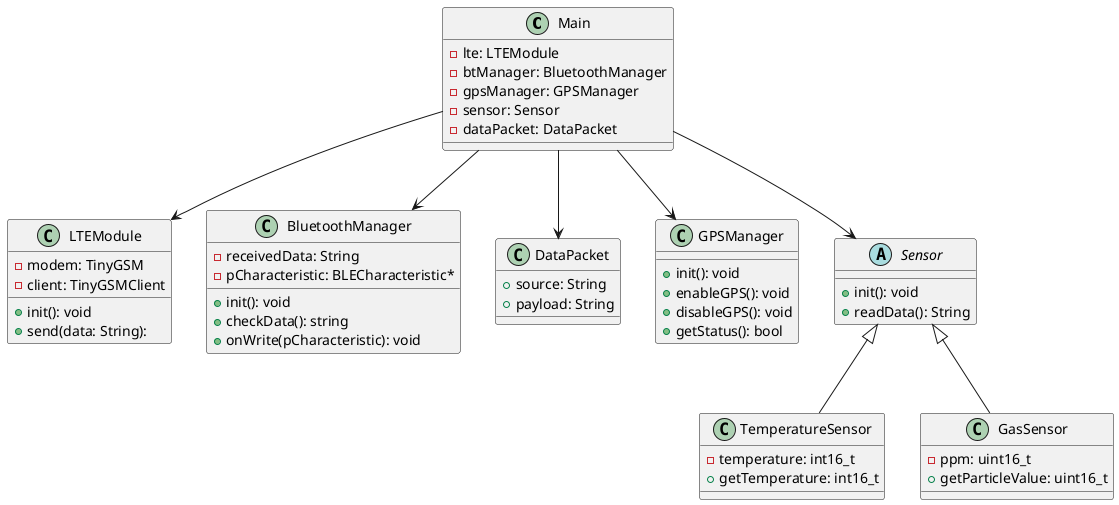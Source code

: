 @startuml sentinel

' main.cpp simulated
class Main {
    -lte: LTEModule
    -btManager: BluetoothManager
    -gpsManager: GPSManager
    -sensor: Sensor
    -dataPacket: DataPacket
}

'LTE Module
class LTEModule {
    -modem: TinyGSM
    -client: TinyGSMClient
    +init(): void
    +send(data: String): 
}

' BluetoothManager
class BluetoothManager {
    -receivedData: String
    -pCharacteristic: BLECharacteristic*
    +init(): void
    +checkData(): string
    +onWrite(pCharacteristic): void
}

' DataPacket struct
class DataPacket {
    +source: String
    +payload: String
}

class GPSManager {
    +init(): void
    +enableGPS(): void
    +disableGPS(): void
    +getStatus(): bool
}

' Virtuell sensor class
abstract Sensor {
    +init(): void
    +readData(): String
}

' Temperature Sensor Class 
class TemperatureSensor {
    -temperature: int16_t
    +getTemperature: int16_t
}

' Gas sensor class
class GasSensor {
    -ppm: uint16_t
    +getParticleValue: uint16_t
}

Sensor <|-- TemperatureSensor
Sensor <|-- GasSensor

Main --> LTEModule
Main --> Sensor
Main --> BluetoothManager
Main --> GPSManager
Main --> DataPacket

@enduml